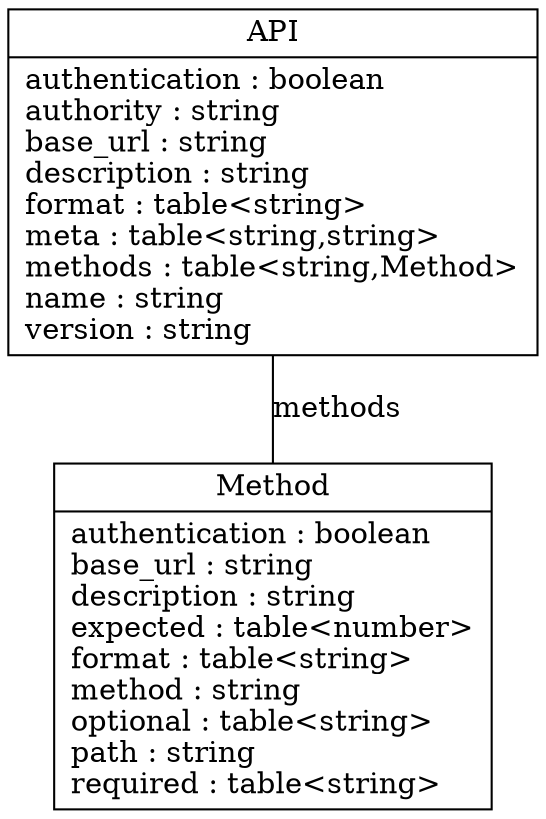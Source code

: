 digraph {

    node [shape=record];

    "Method"
        [label="{\N|authentication : boolean\lbase_url : string\ldescription : string\lexpected : table&lt;number&gt;\lformat : table&lt;string&gt;\lmethod : string\loptional : table&lt;string&gt;\lpath : string\lrequired : table&lt;string&gt;\l}"];

    "API"
        [label="{\N|authentication : boolean\lauthority : string\lbase_url : string\ldescription : string\lformat : table&lt;string&gt;\lmeta : table&lt;string,string&gt;\lmethods : table&lt;string,Method&gt;\lname : string\lversion : string\l}"];
    "API" -> "Method" // attr isa table<string,Method>
        [label = "methods", arrowhead = none, arrowtail = odiamond];

}
